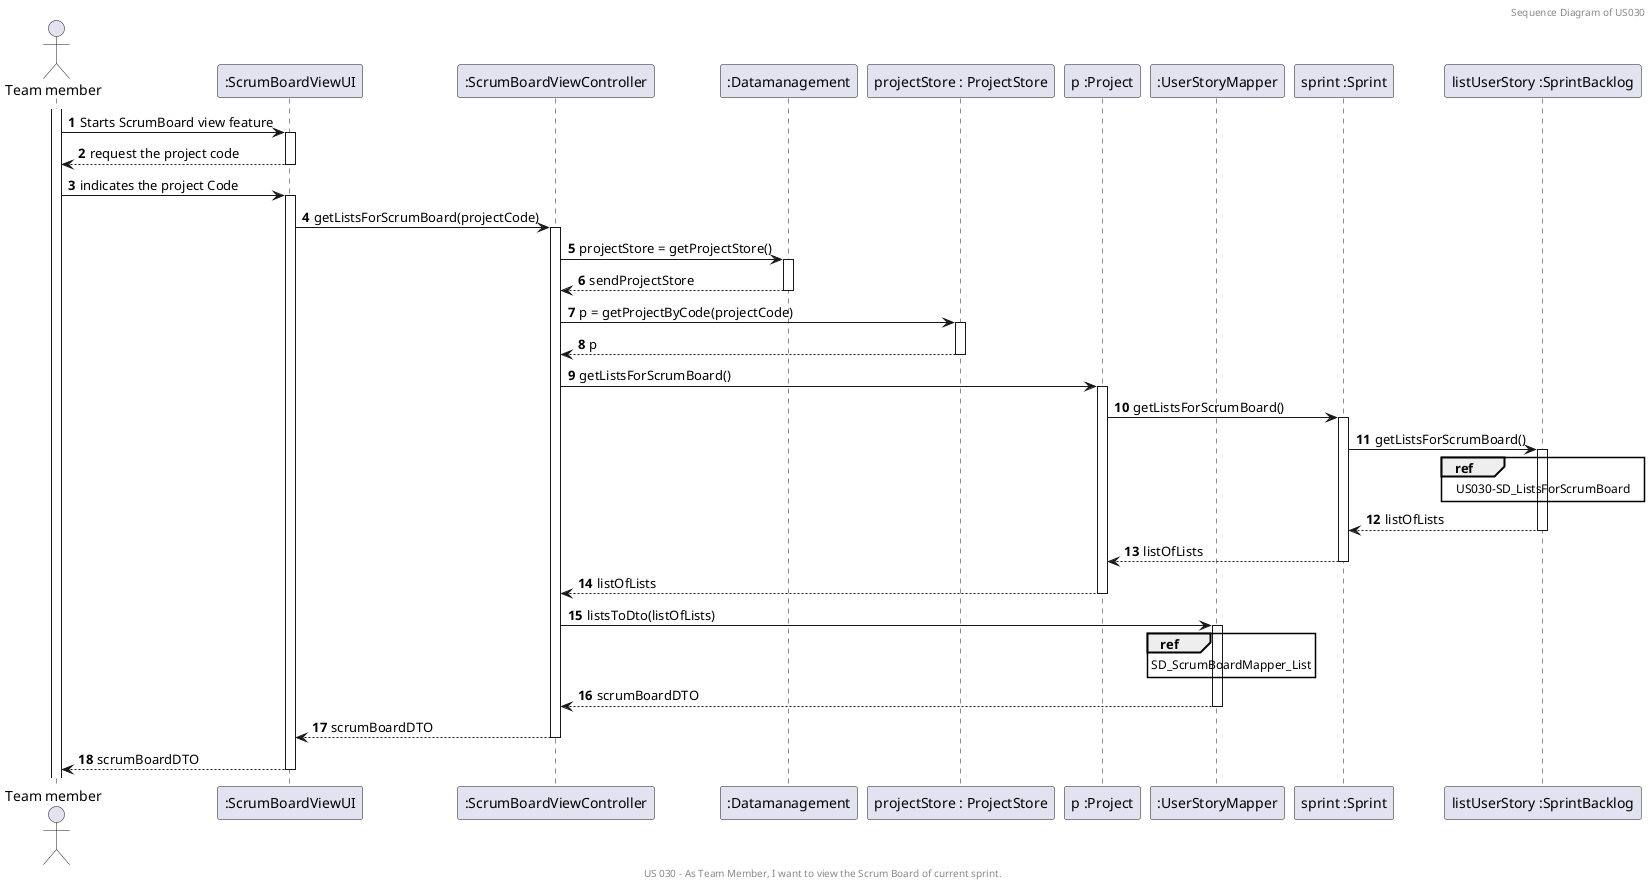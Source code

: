 @startuml
'https://plantuml.com/sequence-diagram

header
Sequence Diagram of US030
endheader

center footer US 030 - As Team Member, I want to view the Scrum Board of current sprint.



autoactivate on
autonumber

actor "Team member" as User
participant ":ScrumBoardViewUI" as UI
participant ":ScrumBoardViewController" as Controller
participant ":Datamanagement" as C1
participant "projectStore : ProjectStore" as C2
participant "p :Project" as C3
participant ":UserStoryMapper" as C7
participant "sprint :Sprint" as C4
participant "listUserStory :SprintBacklog" as C8

'participant ":UserStory" as C12
'participant "listOfLists<List<UserStory>>:UserStory" as C13
'participant "listUSToDo<UserStory>:UserStory" as C9
'participant "listUSInProgress<UserStory>:UserStory" as C10
'participant "listUSDone<UserStory>:UserStory" as C11


activate User

User -> UI: Starts ScrumBoard view feature
User <-- UI: request the project code
User -> UI:  indicates the project Code
UI -> Controller: getListsForScrumBoard(projectCode)
Controller -> C1: projectStore = getProjectStore()
Controller <-- C1: sendProjectStore
Controller -> C2: p = getProjectByCode(projectCode)
Controller <-- C2: p
Controller -> C3: getListsForScrumBoard()

C3 -> C4: getListsForScrumBoard()
C4 -> C8: getListsForScrumBoard()
ref over C8
US030-SD_ListsForScrumBoard
end

'deactivate C4
'
'C8 -> C13**: create()
'C8 -> C9**: create()
'C8 -> C10**: create()
'C8 -> C11**: create()
'loop [for each userStory]
'    alt     userStory.getScrumBoardStatus = ToDo
'        C8 -> C9: add(us)
'    else
'    alt userStory.getScrumBoardStatus = inProgress
'            C8 -> C10: add(us)
'        else
'            C8 ->C11: add(us)
'        end
'    end
'end
'C9 -> C13: add(listUSInProgress<User>)
'deactivate C9
'C10 -> C13: add(listUSInProgress<User>)
'deactivate C10
'C11 -> C13: add(listUSInProgress<User>)
'deactivate C9
'deactivate C11
'
'deactivate C4

'deactivate C13
'deactivate C13


C4 <-- C8: listOfLists
C3 <-- C4: listOfLists


Controller <-- C3: listOfLists

Controller -> C7:listsToDto(listOfLists)
ref over C7
SD_ScrumBoardMapper_List
end ref

Controller<-- C7: scrumBoardDTO
UI <-- Controller: scrumBoardDTO
User <-- UI: scrumBoardDTO
@enduml